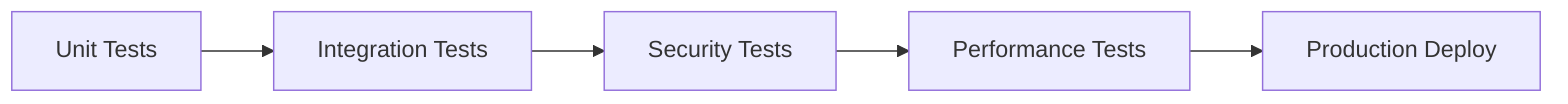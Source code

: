 graph LR
    A[Unit Tests]:::kv-primary --> B[Integration Tests]:::kv-highlight
    B --> C[Security Tests]:::kv-accent
    C --> D[Performance Tests]:::kv-accent
    D --> E[Production Deploy]:::kv-primary
